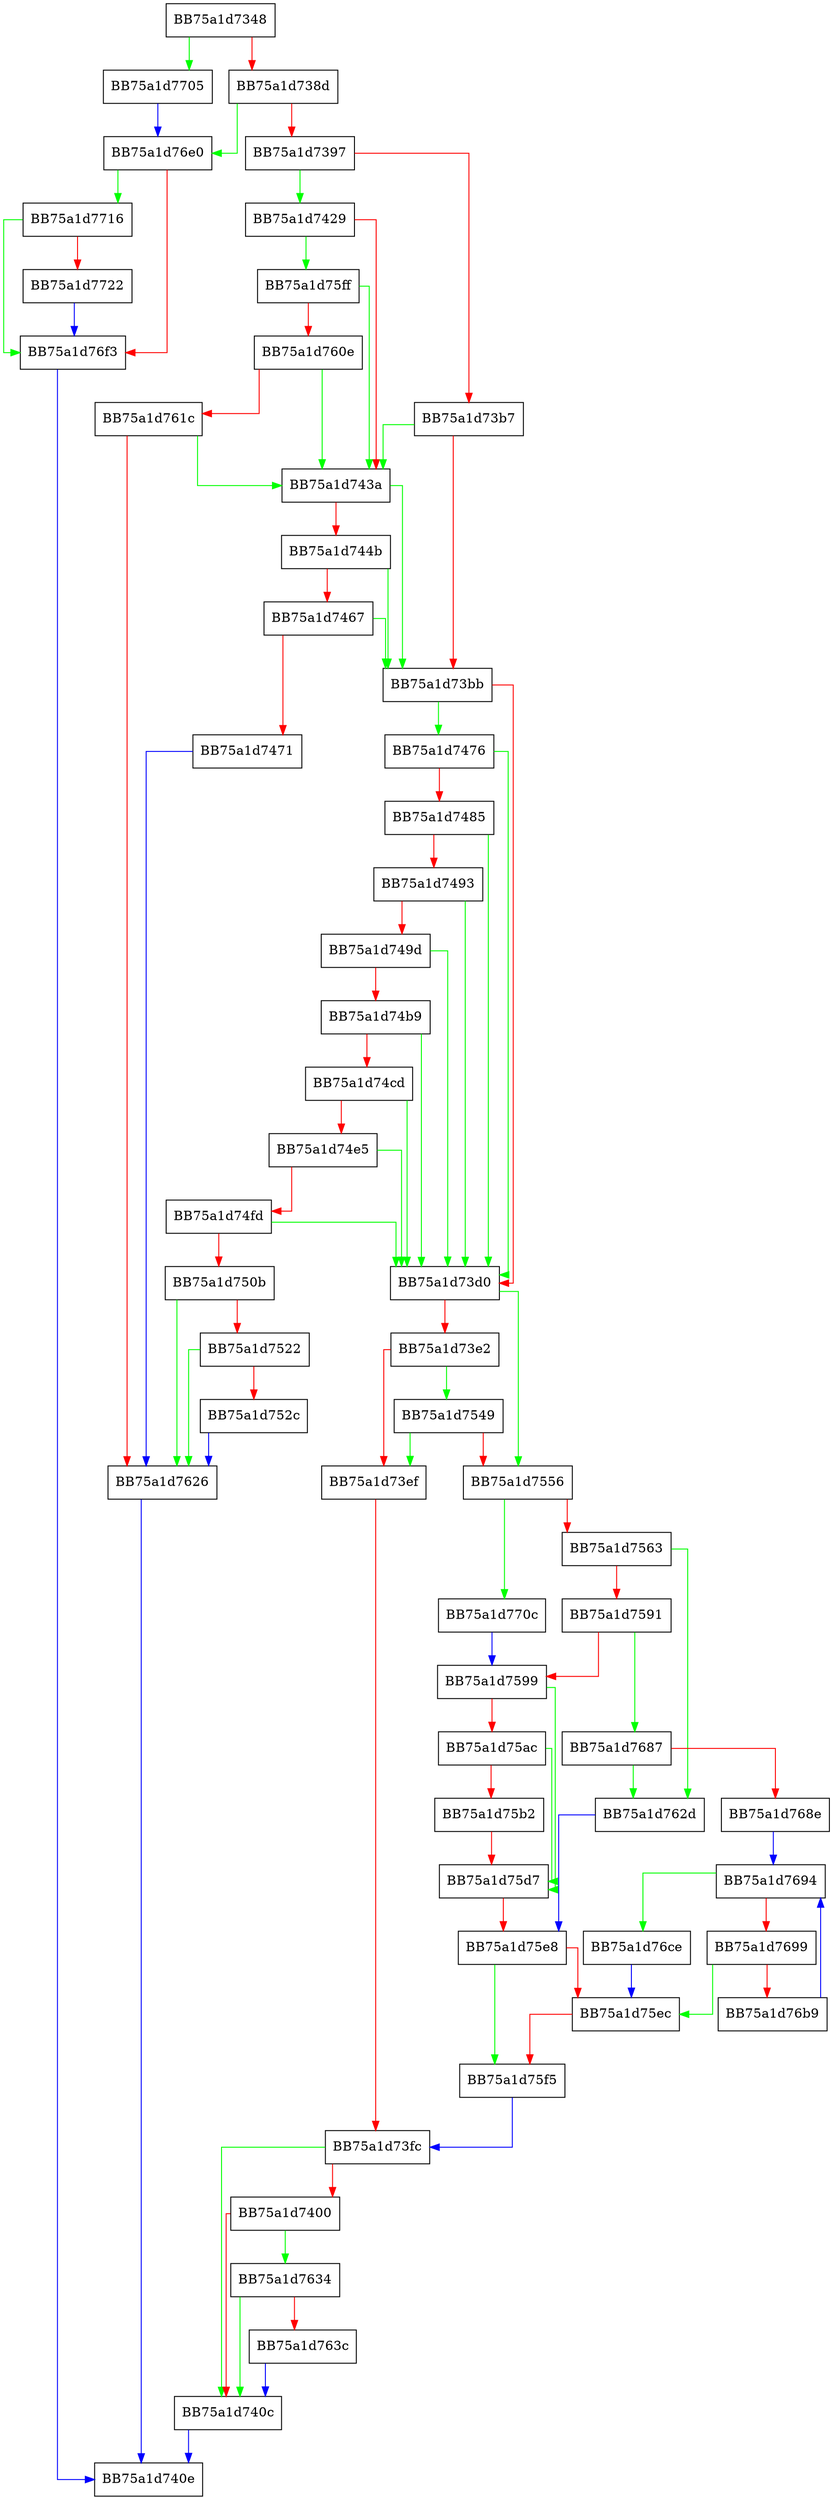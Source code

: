 digraph ScanImpl {
  node [shape="box"];
  graph [splines=ortho];
  BB75a1d7348 -> BB75a1d7705 [color="green"];
  BB75a1d7348 -> BB75a1d738d [color="red"];
  BB75a1d738d -> BB75a1d76e0 [color="green"];
  BB75a1d738d -> BB75a1d7397 [color="red"];
  BB75a1d7397 -> BB75a1d7429 [color="green"];
  BB75a1d7397 -> BB75a1d73b7 [color="red"];
  BB75a1d73b7 -> BB75a1d743a [color="green"];
  BB75a1d73b7 -> BB75a1d73bb [color="red"];
  BB75a1d73bb -> BB75a1d7476 [color="green"];
  BB75a1d73bb -> BB75a1d73d0 [color="red"];
  BB75a1d73d0 -> BB75a1d7556 [color="green"];
  BB75a1d73d0 -> BB75a1d73e2 [color="red"];
  BB75a1d73e2 -> BB75a1d7549 [color="green"];
  BB75a1d73e2 -> BB75a1d73ef [color="red"];
  BB75a1d73ef -> BB75a1d73fc [color="red"];
  BB75a1d73fc -> BB75a1d740c [color="green"];
  BB75a1d73fc -> BB75a1d7400 [color="red"];
  BB75a1d7400 -> BB75a1d7634 [color="green"];
  BB75a1d7400 -> BB75a1d740c [color="red"];
  BB75a1d740c -> BB75a1d740e [color="blue"];
  BB75a1d7429 -> BB75a1d75ff [color="green"];
  BB75a1d7429 -> BB75a1d743a [color="red"];
  BB75a1d743a -> BB75a1d73bb [color="green"];
  BB75a1d743a -> BB75a1d744b [color="red"];
  BB75a1d744b -> BB75a1d73bb [color="green"];
  BB75a1d744b -> BB75a1d7467 [color="red"];
  BB75a1d7467 -> BB75a1d73bb [color="green"];
  BB75a1d7467 -> BB75a1d7471 [color="red"];
  BB75a1d7471 -> BB75a1d7626 [color="blue"];
  BB75a1d7476 -> BB75a1d73d0 [color="green"];
  BB75a1d7476 -> BB75a1d7485 [color="red"];
  BB75a1d7485 -> BB75a1d73d0 [color="green"];
  BB75a1d7485 -> BB75a1d7493 [color="red"];
  BB75a1d7493 -> BB75a1d73d0 [color="green"];
  BB75a1d7493 -> BB75a1d749d [color="red"];
  BB75a1d749d -> BB75a1d73d0 [color="green"];
  BB75a1d749d -> BB75a1d74b9 [color="red"];
  BB75a1d74b9 -> BB75a1d73d0 [color="green"];
  BB75a1d74b9 -> BB75a1d74cd [color="red"];
  BB75a1d74cd -> BB75a1d73d0 [color="green"];
  BB75a1d74cd -> BB75a1d74e5 [color="red"];
  BB75a1d74e5 -> BB75a1d73d0 [color="green"];
  BB75a1d74e5 -> BB75a1d74fd [color="red"];
  BB75a1d74fd -> BB75a1d73d0 [color="green"];
  BB75a1d74fd -> BB75a1d750b [color="red"];
  BB75a1d750b -> BB75a1d7626 [color="green"];
  BB75a1d750b -> BB75a1d7522 [color="red"];
  BB75a1d7522 -> BB75a1d7626 [color="green"];
  BB75a1d7522 -> BB75a1d752c [color="red"];
  BB75a1d752c -> BB75a1d7626 [color="blue"];
  BB75a1d7549 -> BB75a1d73ef [color="green"];
  BB75a1d7549 -> BB75a1d7556 [color="red"];
  BB75a1d7556 -> BB75a1d770c [color="green"];
  BB75a1d7556 -> BB75a1d7563 [color="red"];
  BB75a1d7563 -> BB75a1d762d [color="green"];
  BB75a1d7563 -> BB75a1d7591 [color="red"];
  BB75a1d7591 -> BB75a1d7687 [color="green"];
  BB75a1d7591 -> BB75a1d7599 [color="red"];
  BB75a1d7599 -> BB75a1d75d7 [color="green"];
  BB75a1d7599 -> BB75a1d75ac [color="red"];
  BB75a1d75ac -> BB75a1d75d7 [color="green"];
  BB75a1d75ac -> BB75a1d75b2 [color="red"];
  BB75a1d75b2 -> BB75a1d75d7 [color="red"];
  BB75a1d75d7 -> BB75a1d75e8 [color="red"];
  BB75a1d75e8 -> BB75a1d75f5 [color="green"];
  BB75a1d75e8 -> BB75a1d75ec [color="red"];
  BB75a1d75ec -> BB75a1d75f5 [color="red"];
  BB75a1d75f5 -> BB75a1d73fc [color="blue"];
  BB75a1d75ff -> BB75a1d743a [color="green"];
  BB75a1d75ff -> BB75a1d760e [color="red"];
  BB75a1d760e -> BB75a1d743a [color="green"];
  BB75a1d760e -> BB75a1d761c [color="red"];
  BB75a1d761c -> BB75a1d743a [color="green"];
  BB75a1d761c -> BB75a1d7626 [color="red"];
  BB75a1d7626 -> BB75a1d740e [color="blue"];
  BB75a1d762d -> BB75a1d75e8 [color="blue"];
  BB75a1d7634 -> BB75a1d740c [color="green"];
  BB75a1d7634 -> BB75a1d763c [color="red"];
  BB75a1d763c -> BB75a1d740c [color="blue"];
  BB75a1d7687 -> BB75a1d762d [color="green"];
  BB75a1d7687 -> BB75a1d768e [color="red"];
  BB75a1d768e -> BB75a1d7694 [color="blue"];
  BB75a1d7694 -> BB75a1d76ce [color="green"];
  BB75a1d7694 -> BB75a1d7699 [color="red"];
  BB75a1d7699 -> BB75a1d75ec [color="green"];
  BB75a1d7699 -> BB75a1d76b9 [color="red"];
  BB75a1d76b9 -> BB75a1d7694 [color="blue"];
  BB75a1d76ce -> BB75a1d75ec [color="blue"];
  BB75a1d76e0 -> BB75a1d7716 [color="green"];
  BB75a1d76e0 -> BB75a1d76f3 [color="red"];
  BB75a1d76f3 -> BB75a1d740e [color="blue"];
  BB75a1d7705 -> BB75a1d76e0 [color="blue"];
  BB75a1d770c -> BB75a1d7599 [color="blue"];
  BB75a1d7716 -> BB75a1d76f3 [color="green"];
  BB75a1d7716 -> BB75a1d7722 [color="red"];
  BB75a1d7722 -> BB75a1d76f3 [color="blue"];
}